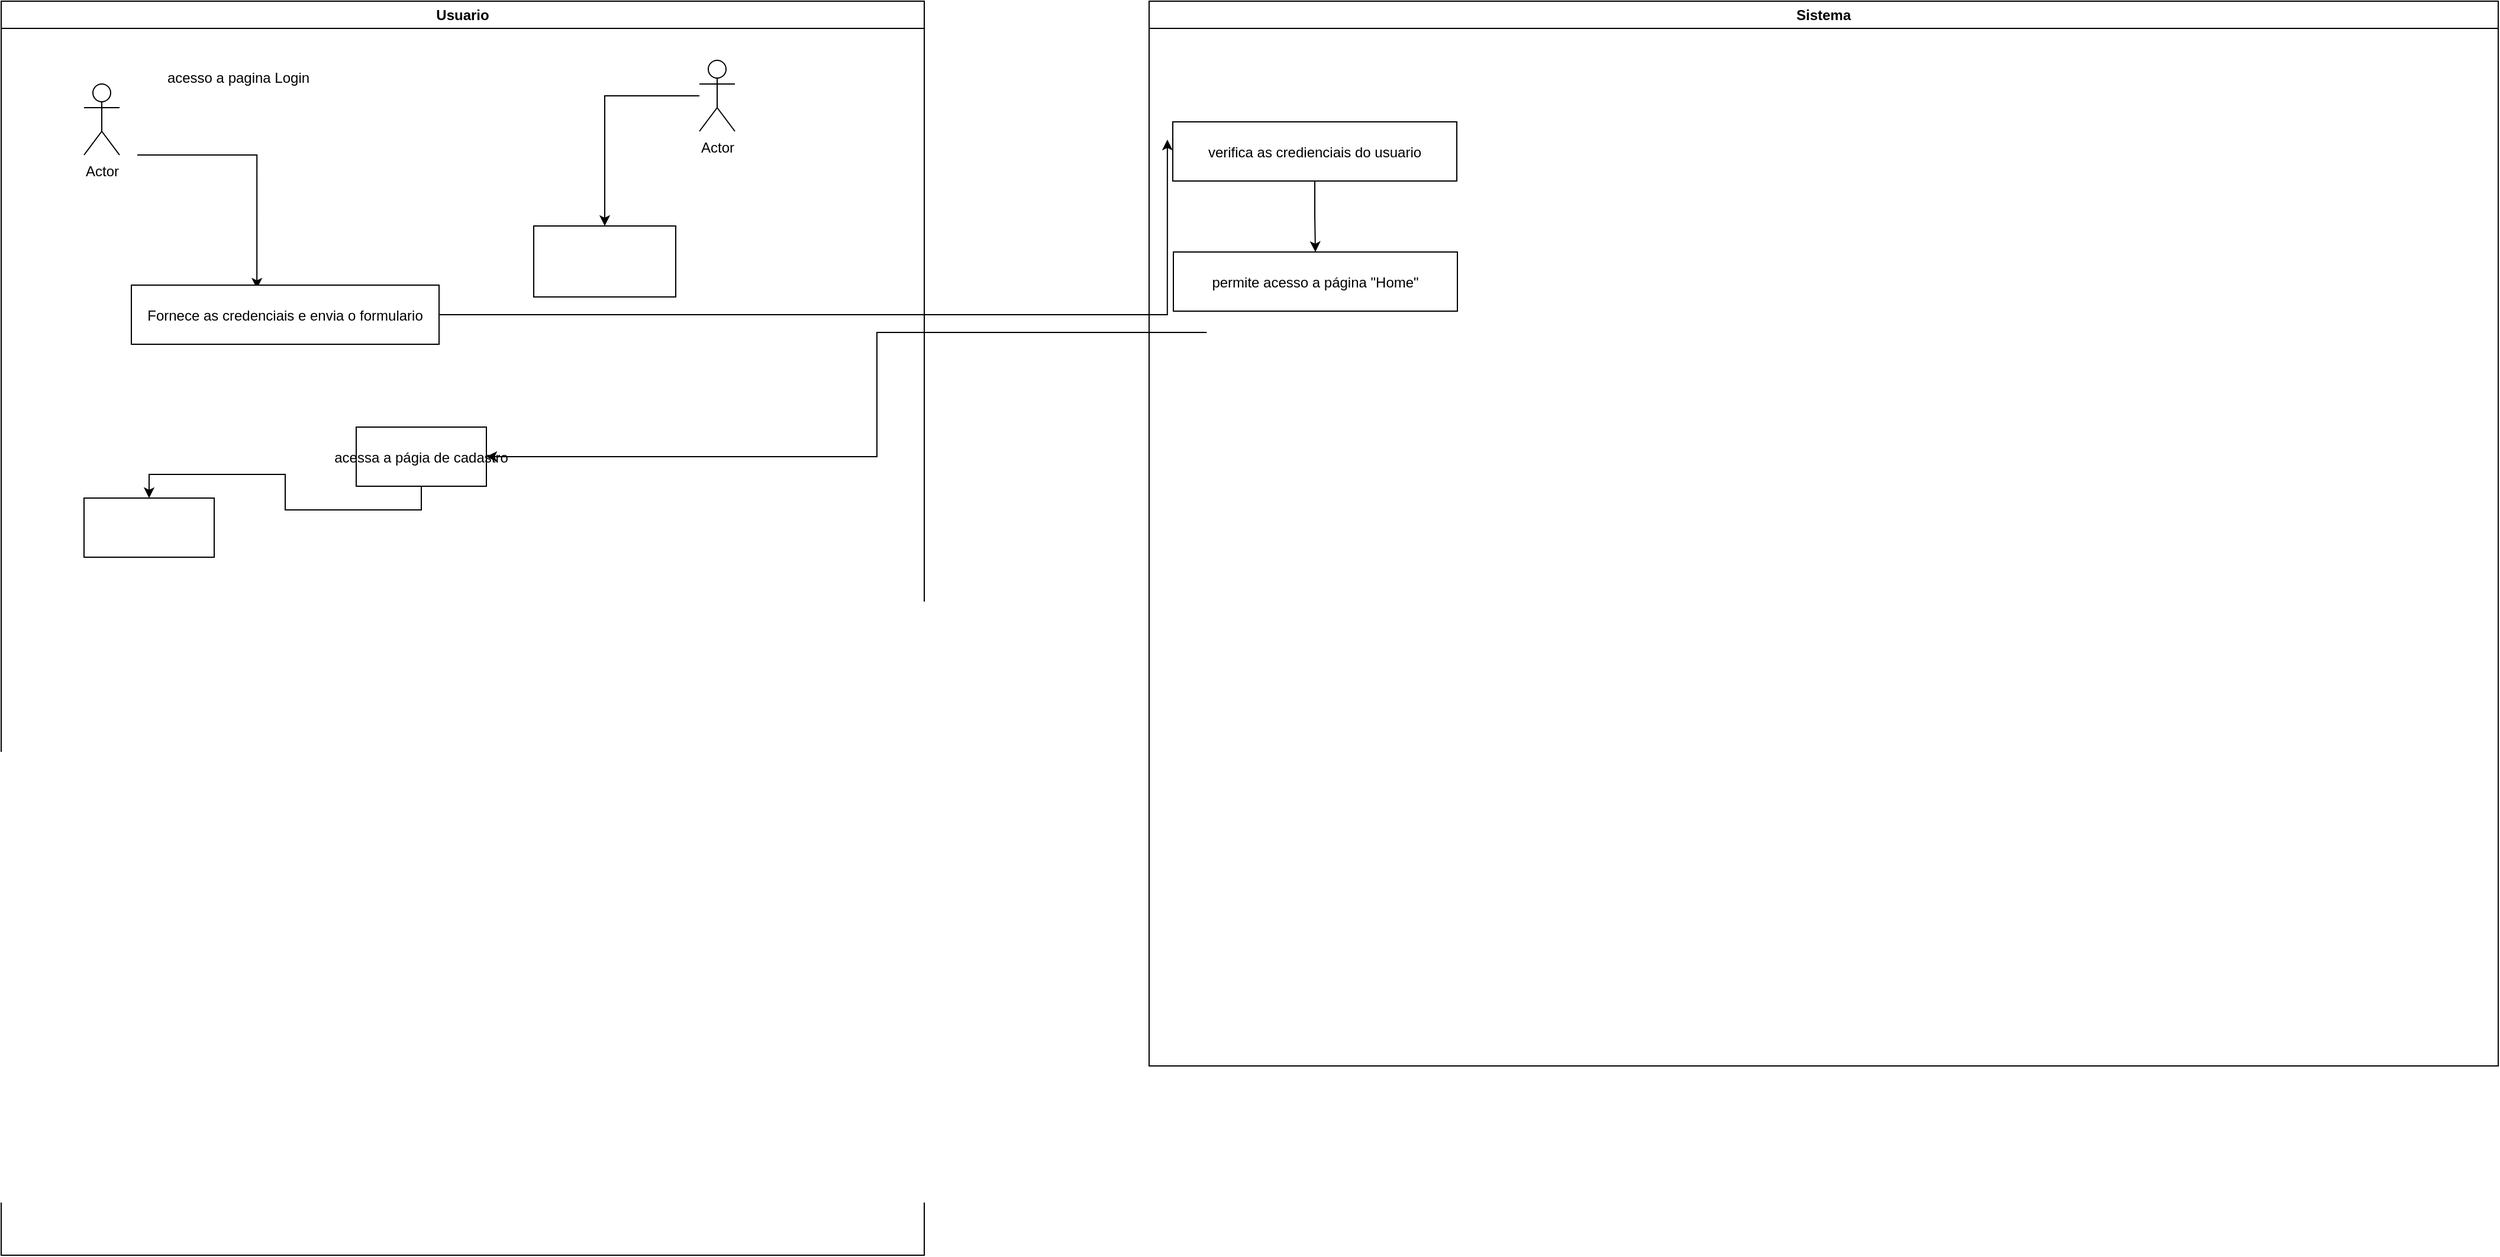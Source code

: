 <mxfile version="22.1.0" type="github">
  <diagram name="Page-1" id="e7e014a7-5840-1c2e-5031-d8a46d1fe8dd">
    <mxGraphModel dx="2167" dy="392" grid="1" gridSize="10" guides="1" tooltips="1" connect="1" arrows="1" fold="1" page="1" pageScale="1" pageWidth="1169" pageHeight="826" background="none" math="0" shadow="0">
      <root>
        <mxCell id="0" />
        <mxCell id="1" parent="0" />
        <mxCell id="2" value="Usuario" style="swimlane;whiteSpace=wrap" parent="1" vertex="1">
          <mxGeometry x="-380" y="90" width="780" height="1060" as="geometry" />
        </mxCell>
        <mxCell id="e_QtQZqQJ1IxmAHYs00g-59" style="edgeStyle=orthogonalEdgeStyle;rounded=0;orthogonalLoop=1;jettySize=auto;html=1;exitX=0.5;exitY=1;exitDx=0;exitDy=0;entryX=0.5;entryY=0;entryDx=0;entryDy=0;" edge="1" parent="2" source="8" target="10">
          <mxGeometry relative="1" as="geometry" />
        </mxCell>
        <mxCell id="8" value="acessa a págia de cadastro" style="" parent="2" vertex="1">
          <mxGeometry x="300" y="360" width="110" height="50" as="geometry" />
        </mxCell>
        <mxCell id="10" value="" style="" parent="2" vertex="1">
          <mxGeometry x="70" y="420" width="110" height="50" as="geometry" />
        </mxCell>
        <mxCell id="e_QtQZqQJ1IxmAHYs00g-41" value="acesso a pagina Login" style="text;html=1;align=center;verticalAlign=middle;resizable=0;points=[];autosize=1;strokeColor=none;fillColor=none;" vertex="1" parent="2">
          <mxGeometry x="130" y="50" width="140" height="30" as="geometry" />
        </mxCell>
        <mxCell id="e_QtQZqQJ1IxmAHYs00g-44" style="edgeStyle=orthogonalEdgeStyle;rounded=0;orthogonalLoop=1;jettySize=auto;html=1;exitX=0.5;exitY=1;exitDx=0;exitDy=0;entryX=0.408;entryY=0.06;entryDx=0;entryDy=0;entryPerimeter=0;" edge="1" parent="2" target="7">
          <mxGeometry relative="1" as="geometry">
            <mxPoint x="125" y="130.0" as="sourcePoint" />
            <Array as="points">
              <mxPoint x="115" y="130" />
              <mxPoint x="116" y="130" />
            </Array>
          </mxGeometry>
        </mxCell>
        <mxCell id="e_QtQZqQJ1IxmAHYs00g-51" style="edgeStyle=orthogonalEdgeStyle;rounded=0;orthogonalLoop=1;jettySize=auto;html=1;exitX=0;exitY=0.5;exitDx=0;exitDy=0;entryX=1;entryY=0.5;entryDx=0;entryDy=0;" edge="1" parent="2" target="8">
          <mxGeometry relative="1" as="geometry">
            <mxPoint x="1018.63" y="280" as="sourcePoint" />
            <mxPoint x="440.0" y="433.95" as="targetPoint" />
            <Array as="points">
              <mxPoint x="740" y="280" />
              <mxPoint x="740" y="385" />
            </Array>
          </mxGeometry>
        </mxCell>
        <mxCell id="e_QtQZqQJ1IxmAHYs00g-69" value="Actor" style="shape=umlActor;verticalLabelPosition=bottom;verticalAlign=top;html=1;outlineConnect=0;" vertex="1" parent="2">
          <mxGeometry x="70" y="70" width="30" height="60" as="geometry" />
        </mxCell>
        <mxCell id="e_QtQZqQJ1IxmAHYs00g-72" value="" style="edgeStyle=orthogonalEdgeStyle;rounded=0;orthogonalLoop=1;jettySize=auto;html=1;" edge="1" parent="2" source="e_QtQZqQJ1IxmAHYs00g-68" target="e_QtQZqQJ1IxmAHYs00g-71">
          <mxGeometry relative="1" as="geometry" />
        </mxCell>
        <mxCell id="e_QtQZqQJ1IxmAHYs00g-68" value="Actor" style="shape=umlActor;verticalLabelPosition=bottom;verticalAlign=top;html=1;outlineConnect=0;" vertex="1" parent="2">
          <mxGeometry x="590" y="50" width="30" height="60" as="geometry" />
        </mxCell>
        <mxCell id="7" value="Fornece as credenciais e envia o formulario" style="" parent="2" vertex="1">
          <mxGeometry x="110" y="240" width="260" height="50" as="geometry" />
        </mxCell>
        <mxCell id="e_QtQZqQJ1IxmAHYs00g-71" value="" style="whiteSpace=wrap;html=1;verticalAlign=top;" vertex="1" parent="2">
          <mxGeometry x="450" y="190" width="120" height="60" as="geometry" />
        </mxCell>
        <mxCell id="3" value="Sistema" style="swimlane;whiteSpace=wrap;startSize=23;" parent="1" vertex="1">
          <mxGeometry x="590" y="90" width="1140" height="900" as="geometry" />
        </mxCell>
        <mxCell id="e_QtQZqQJ1IxmAHYs00g-49" style="edgeStyle=orthogonalEdgeStyle;rounded=0;orthogonalLoop=1;jettySize=auto;html=1;exitX=0.5;exitY=1;exitDx=0;exitDy=0;entryX=0.5;entryY=0;entryDx=0;entryDy=0;" edge="1" parent="3" source="15" target="e_QtQZqQJ1IxmAHYs00g-47">
          <mxGeometry relative="1" as="geometry" />
        </mxCell>
        <mxCell id="15" value="verifica as credienciais do usuario" style="" parent="3" vertex="1">
          <mxGeometry x="20" y="102" width="240" height="50" as="geometry" />
        </mxCell>
        <mxCell id="e_QtQZqQJ1IxmAHYs00g-47" value="permite acesso a página &quot;Home&quot;" style="" vertex="1" parent="3">
          <mxGeometry x="20.5" y="212" width="240" height="50" as="geometry" />
        </mxCell>
        <mxCell id="e_QtQZqQJ1IxmAHYs00g-50" style="edgeStyle=orthogonalEdgeStyle;rounded=0;orthogonalLoop=1;jettySize=auto;html=1;exitX=1;exitY=0.5;exitDx=0;exitDy=0;entryX=-0.019;entryY=0.3;entryDx=0;entryDy=0;entryPerimeter=0;" edge="1" parent="1" source="7" target="15">
          <mxGeometry relative="1" as="geometry" />
        </mxCell>
      </root>
    </mxGraphModel>
  </diagram>
</mxfile>
